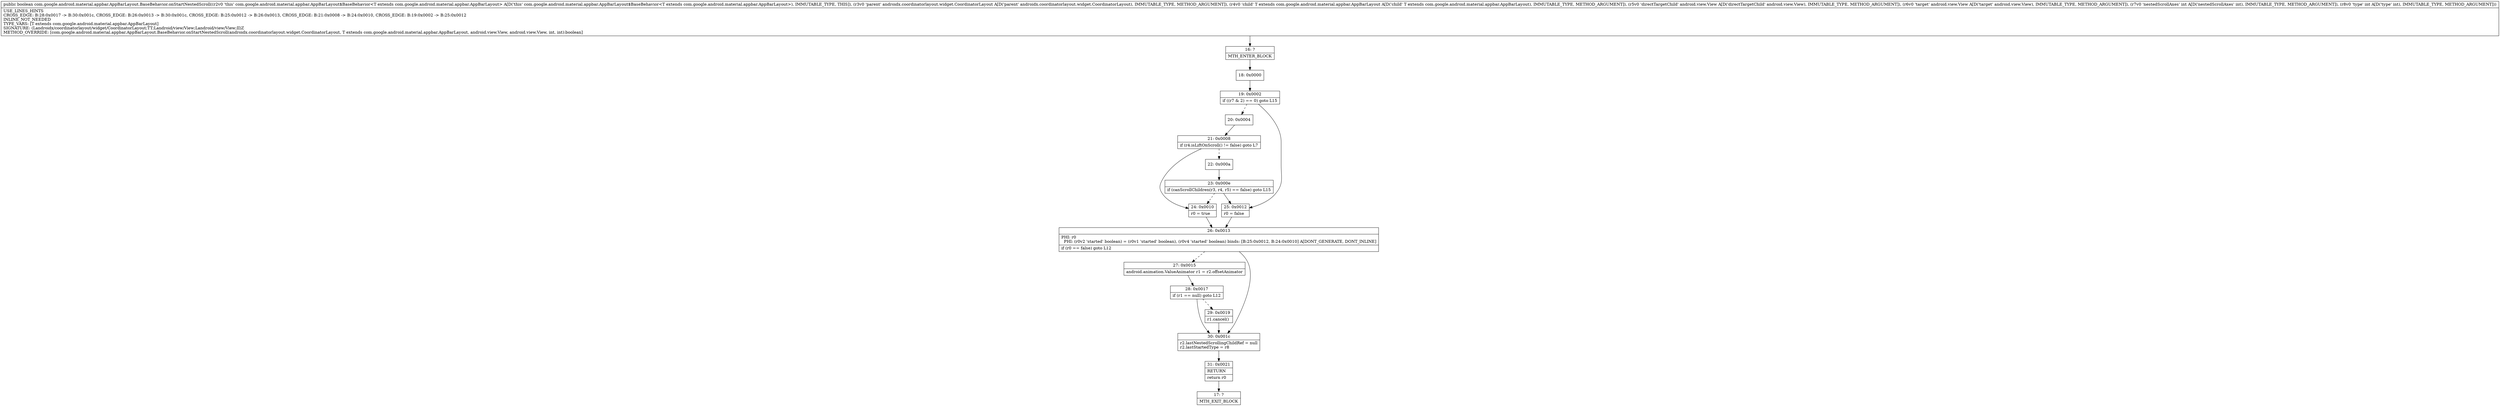 digraph "CFG forcom.google.android.material.appbar.AppBarLayout.BaseBehavior.onStartNestedScroll(Landroidx\/coordinatorlayout\/widget\/CoordinatorLayout;Lcom\/google\/android\/material\/appbar\/AppBarLayout;Landroid\/view\/View;Landroid\/view\/View;II)Z" {
Node_16 [shape=record,label="{16\:\ ?|MTH_ENTER_BLOCK\l}"];
Node_18 [shape=record,label="{18\:\ 0x0000}"];
Node_19 [shape=record,label="{19\:\ 0x0002|if ((r7 & 2) == 0) goto L15\l}"];
Node_20 [shape=record,label="{20\:\ 0x0004}"];
Node_21 [shape=record,label="{21\:\ 0x0008|if (r4.isLiftOnScroll() != false) goto L7\l}"];
Node_22 [shape=record,label="{22\:\ 0x000a}"];
Node_23 [shape=record,label="{23\:\ 0x000e|if (canScrollChildren(r3, r4, r5) == false) goto L15\l}"];
Node_24 [shape=record,label="{24\:\ 0x0010|r0 = true\l}"];
Node_26 [shape=record,label="{26\:\ 0x0013|PHI: r0 \l  PHI: (r0v2 'started' boolean) = (r0v1 'started' boolean), (r0v4 'started' boolean) binds: [B:25:0x0012, B:24:0x0010] A[DONT_GENERATE, DONT_INLINE]\l|if (r0 == false) goto L12\l}"];
Node_27 [shape=record,label="{27\:\ 0x0015|android.animation.ValueAnimator r1 = r2.offsetAnimator\l}"];
Node_28 [shape=record,label="{28\:\ 0x0017|if (r1 == null) goto L12\l}"];
Node_29 [shape=record,label="{29\:\ 0x0019|r1.cancel()\l}"];
Node_30 [shape=record,label="{30\:\ 0x001c|r2.lastNestedScrollingChildRef = null\lr2.lastStartedType = r8\l}"];
Node_31 [shape=record,label="{31\:\ 0x0021|RETURN\l|return r0\l}"];
Node_17 [shape=record,label="{17\:\ ?|MTH_EXIT_BLOCK\l}"];
Node_25 [shape=record,label="{25\:\ 0x0012|r0 = false\l}"];
MethodNode[shape=record,label="{public boolean com.google.android.material.appbar.AppBarLayout.BaseBehavior.onStartNestedScroll((r2v0 'this' com.google.android.material.appbar.AppBarLayout$BaseBehavior\<T extends com.google.android.material.appbar.AppBarLayout\> A[D('this' com.google.android.material.appbar.AppBarLayout$BaseBehavior\<T extends com.google.android.material.appbar.AppBarLayout\>), IMMUTABLE_TYPE, THIS]), (r3v0 'parent' androidx.coordinatorlayout.widget.CoordinatorLayout A[D('parent' androidx.coordinatorlayout.widget.CoordinatorLayout), IMMUTABLE_TYPE, METHOD_ARGUMENT]), (r4v0 'child' T extends com.google.android.material.appbar.AppBarLayout A[D('child' T extends com.google.android.material.appbar.AppBarLayout), IMMUTABLE_TYPE, METHOD_ARGUMENT]), (r5v0 'directTargetChild' android.view.View A[D('directTargetChild' android.view.View), IMMUTABLE_TYPE, METHOD_ARGUMENT]), (r6v0 'target' android.view.View A[D('target' android.view.View), IMMUTABLE_TYPE, METHOD_ARGUMENT]), (r7v0 'nestedScrollAxes' int A[D('nestedScrollAxes' int), IMMUTABLE_TYPE, METHOD_ARGUMENT]), (r8v0 'type' int A[D('type' int), IMMUTABLE_TYPE, METHOD_ARGUMENT]))  | USE_LINES_HINTS\lCROSS_EDGE: B:28:0x0017 \-\> B:30:0x001c, CROSS_EDGE: B:26:0x0013 \-\> B:30:0x001c, CROSS_EDGE: B:25:0x0012 \-\> B:26:0x0013, CROSS_EDGE: B:21:0x0008 \-\> B:24:0x0010, CROSS_EDGE: B:19:0x0002 \-\> B:25:0x0012\lINLINE_NOT_NEEDED\lTYPE_VARS: [T extends com.google.android.material.appbar.AppBarLayout]\lSIGNATURE: (Landroidx\/coordinatorlayout\/widget\/CoordinatorLayout;TT;Landroid\/view\/View;Landroid\/view\/View;II)Z\lMETHOD_OVERRIDE: [com.google.android.material.appbar.AppBarLayout.BaseBehavior.onStartNestedScroll(androidx.coordinatorlayout.widget.CoordinatorLayout, T extends com.google.android.material.appbar.AppBarLayout, android.view.View, android.view.View, int, int):boolean]\l}"];
MethodNode -> Node_16;Node_16 -> Node_18;
Node_18 -> Node_19;
Node_19 -> Node_20[style=dashed];
Node_19 -> Node_25;
Node_20 -> Node_21;
Node_21 -> Node_22[style=dashed];
Node_21 -> Node_24;
Node_22 -> Node_23;
Node_23 -> Node_24[style=dashed];
Node_23 -> Node_25;
Node_24 -> Node_26;
Node_26 -> Node_27[style=dashed];
Node_26 -> Node_30;
Node_27 -> Node_28;
Node_28 -> Node_29[style=dashed];
Node_28 -> Node_30;
Node_29 -> Node_30;
Node_30 -> Node_31;
Node_31 -> Node_17;
Node_25 -> Node_26;
}

